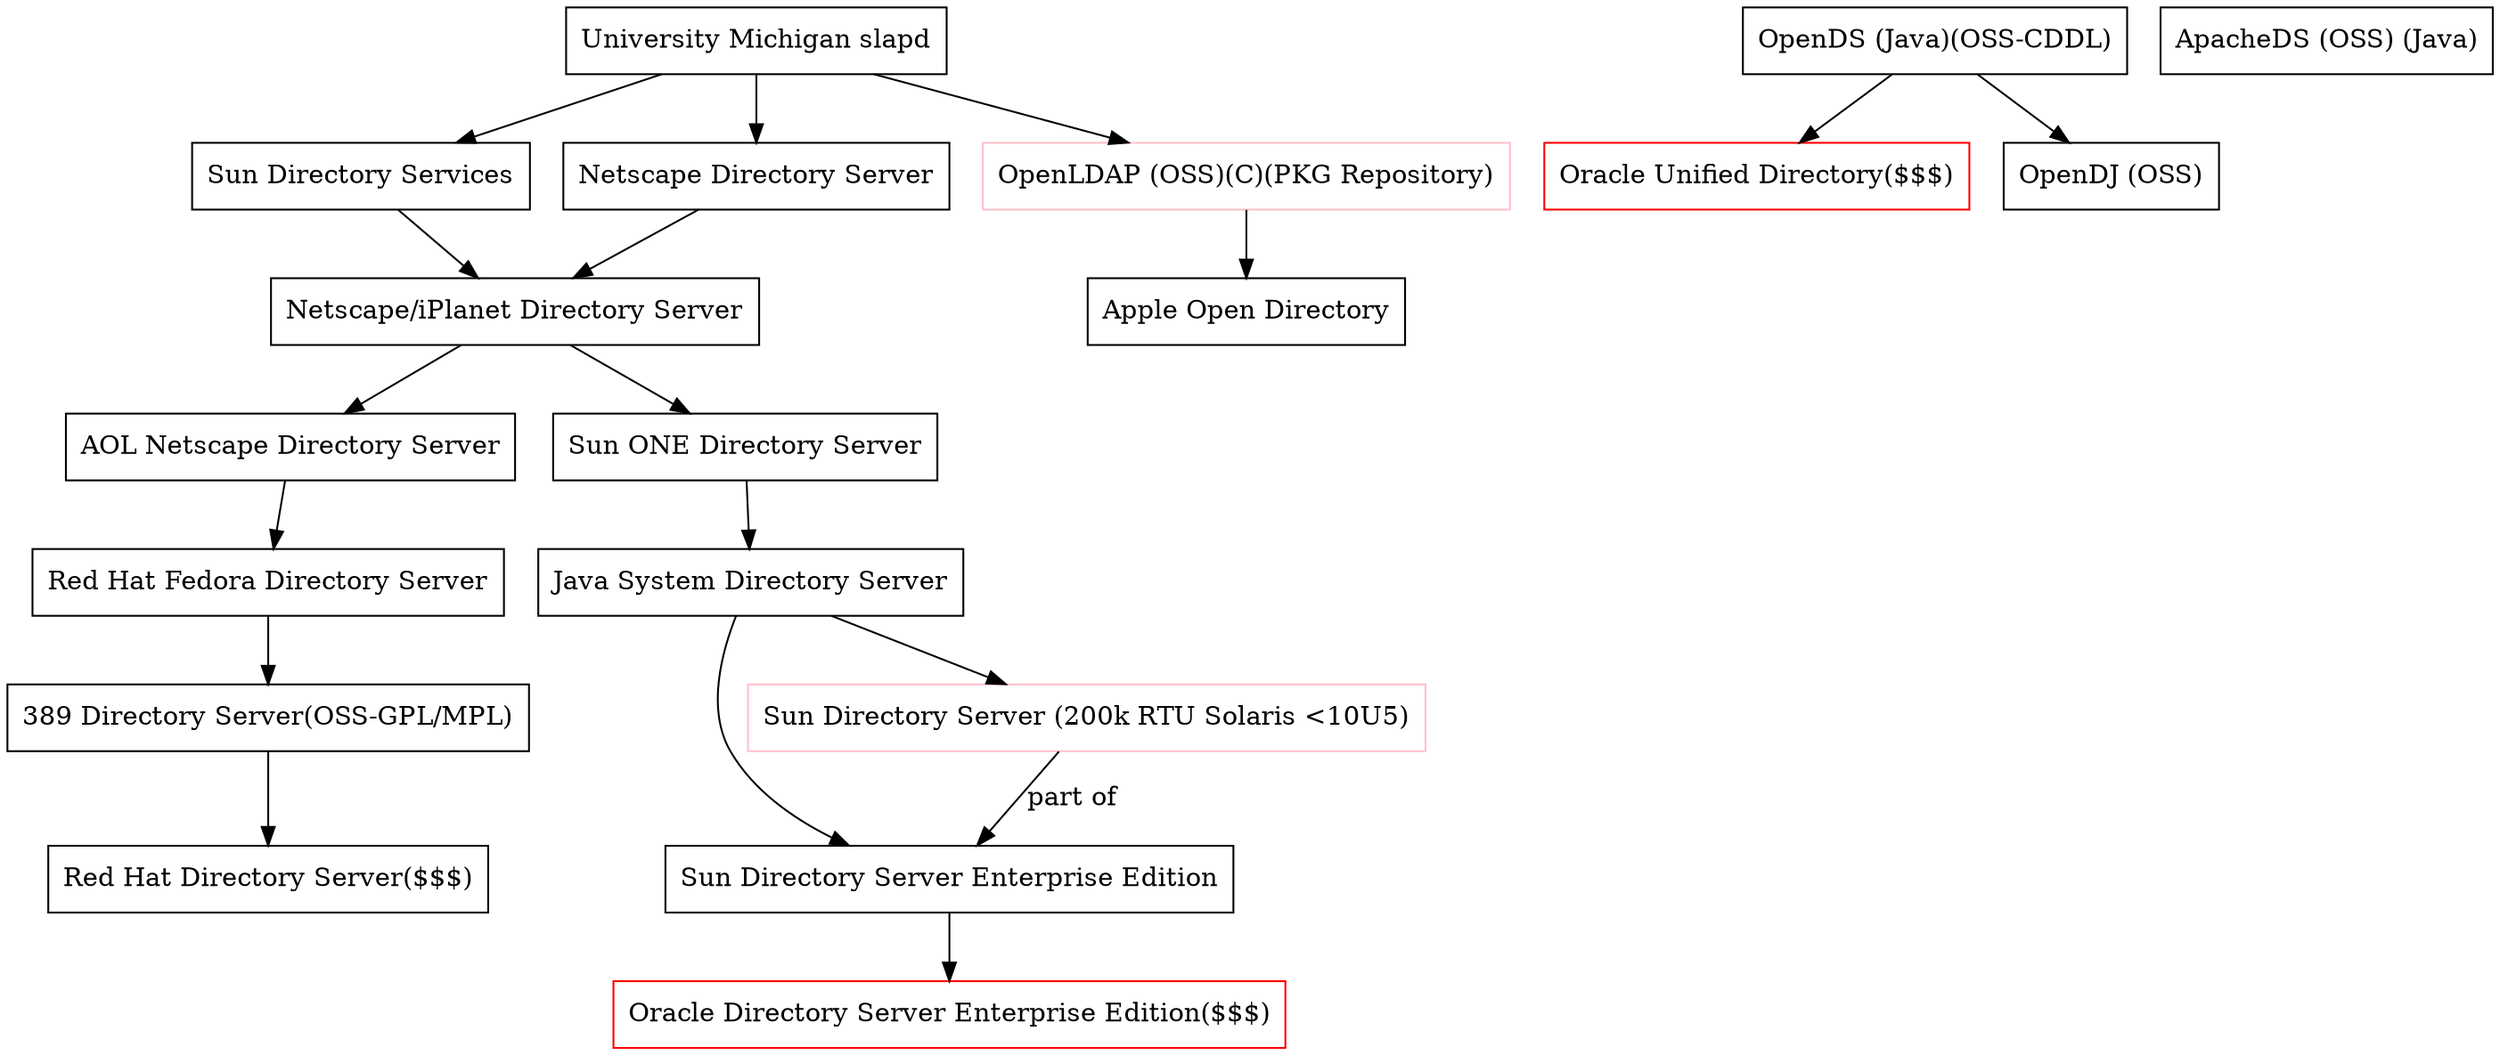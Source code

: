 digraph directoryserver {
 node [shape=rectangle]

"University Michigan slapd" -> "Sun Directory Services";
"University Michigan slapd" ->"Netscape Directory Server";
"University Michigan slapd" -> "OpenLDAP (OSS)(C)(PKG Repository)";

"Sun Directory Services" -> "Netscape/iPlanet Directory Server" ;
"Netscape Directory Server" -> "Netscape/iPlanet Directory Server" ;

"Netscape/iPlanet Directory Server" -> "AOL Netscape Directory Server";
"Netscape/iPlanet Directory Server" -> "Sun ONE Directory Server";
"Sun ONE Directory Server" -> "Java System Directory Server" ;

"AOL Netscape Directory Server" -> "Red Hat Fedora Directory Server";
"Red Hat Fedora Directory Server" -> "389 Directory Server(OSS-GPL/MPL)";
"389 Directory Server(OSS-GPL/MPL)" ->  "Red Hat Directory Server($$$)";

"Java System Directory Server" -> "Sun Directory Server Enterprise Edition" ;
"Java System Directory Server" -> "Sun Directory Server (200k RTU Solaris <10U5)";
"Sun Directory Server (200k RTU Solaris <10U5)" -> "Sun Directory Server Enterprise Edition" [label="part of"];
"Sun Directory Server Enterprise Edition" -> "Oracle Directory Server Enterprise Edition($$$)";

"OpenDS (Java)(OSS-CDDL)" -> "Oracle Unified Directory($$$)";
"OpenDS (Java)(OSS-CDDL)" -> "OpenDJ (OSS)"

"OpenLDAP (OSS)(C)(PKG Repository)" -> "Apple Open Directory";
"ApacheDS (OSS) (Java)";


"Oracle Directory Server Enterprise Edition($$$)" [color=red];
"Oracle Unified Directory($$$)" [color=red];
"OpenLDAP (OSS)(C)(PKG Repository)" [color=pink];
"Sun Directory Server (200k RTU Solaris <10U5)" [color=pink];

}